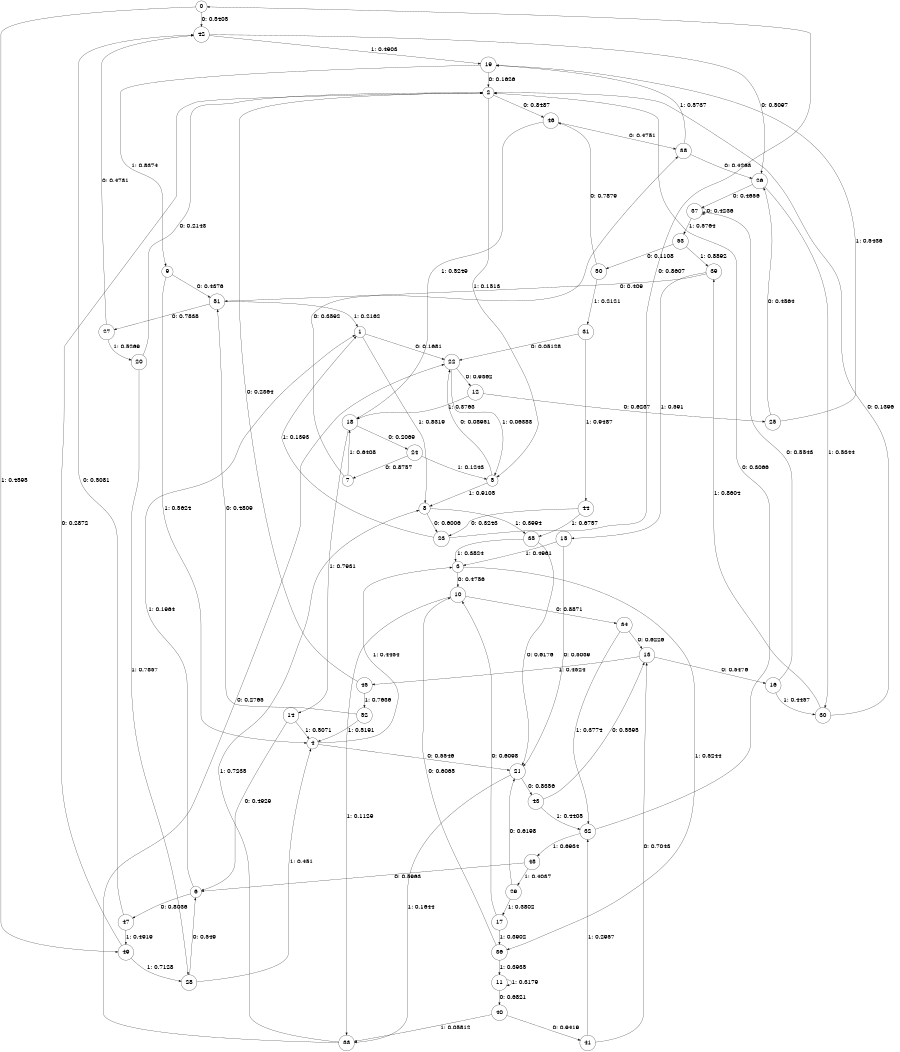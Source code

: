 digraph "ch5faceL9" {
size = "6,8.5";
ratio = "fill";
node [shape = circle];
node [fontsize = 24];
edge [fontsize = 24];
0 -> 42 [label = "0: 0.5405   "];
0 -> 49 [label = "1: 0.4595   "];
1 -> 22 [label = "0: 0.1681   "];
1 -> 8 [label = "1: 0.8319   "];
2 -> 46 [label = "0: 0.8487   "];
2 -> 5 [label = "1: 0.1513   "];
3 -> 10 [label = "0: 0.4756   "];
3 -> 36 [label = "1: 0.5244   "];
4 -> 21 [label = "0: 0.5546   "];
4 -> 3 [label = "1: 0.4454   "];
5 -> 22 [label = "0: 0.08951  "];
5 -> 8 [label = "1: 0.9105   "];
6 -> 47 [label = "0: 0.8036   "];
6 -> 1 [label = "1: 0.1964   "];
7 -> 38 [label = "0: 0.3592   "];
7 -> 18 [label = "1: 0.6408   "];
8 -> 23 [label = "0: 0.6006   "];
8 -> 35 [label = "1: 0.3994   "];
9 -> 51 [label = "0: 0.4376   "];
9 -> 4 [label = "1: 0.5624   "];
10 -> 34 [label = "0: 0.8871   "];
10 -> 33 [label = "1: 0.1129   "];
11 -> 40 [label = "0: 0.6821   "];
11 -> 11 [label = "1: 0.3179   "];
12 -> 25 [label = "0: 0.6237   "];
12 -> 18 [label = "1: 0.3763   "];
13 -> 16 [label = "0: 0.5476   "];
13 -> 45 [label = "1: 0.4524   "];
14 -> 6 [label = "0: 0.4929   "];
14 -> 4 [label = "1: 0.5071   "];
15 -> 21 [label = "0: 0.5039   "];
15 -> 3 [label = "1: 0.4961   "];
16 -> 37 [label = "0: 0.5543   "];
16 -> 30 [label = "1: 0.4457   "];
17 -> 10 [label = "0: 0.6098   "];
17 -> 36 [label = "1: 0.3902   "];
18 -> 24 [label = "0: 0.2069   "];
18 -> 14 [label = "1: 0.7931   "];
19 -> 2 [label = "0: 0.1626   "];
19 -> 9 [label = "1: 0.8374   "];
20 -> 2 [label = "0: 0.2143   "];
20 -> 28 [label = "1: 0.7857   "];
21 -> 43 [label = "0: 0.8356   "];
21 -> 33 [label = "1: 0.1644   "];
22 -> 12 [label = "0: 0.9362   "];
22 -> 5 [label = "1: 0.06383  "];
23 -> 0 [label = "0: 0.8607   "];
23 -> 1 [label = "1: 0.1393   "];
24 -> 7 [label = "0: 0.8757   "];
24 -> 5 [label = "1: 0.1243   "];
25 -> 26 [label = "0: 0.4564   "];
25 -> 19 [label = "1: 0.5436   "];
26 -> 37 [label = "0: 0.4656   "];
26 -> 30 [label = "1: 0.5344   "];
27 -> 42 [label = "0: 0.4731   "];
27 -> 20 [label = "1: 0.5269   "];
28 -> 6 [label = "0: 0.549    "];
28 -> 4 [label = "1: 0.451    "];
29 -> 21 [label = "0: 0.6198   "];
29 -> 17 [label = "1: 0.3802   "];
30 -> 2 [label = "0: 0.1396   "];
30 -> 39 [label = "1: 0.8604   "];
31 -> 22 [label = "0: 0.05128  "];
31 -> 44 [label = "1: 0.9487   "];
32 -> 2 [label = "0: 0.3066   "];
32 -> 48 [label = "1: 0.6934   "];
33 -> 22 [label = "0: 0.2765   "];
33 -> 8 [label = "1: 0.7235   "];
34 -> 13 [label = "0: 0.6226   "];
34 -> 32 [label = "1: 0.3774   "];
35 -> 21 [label = "0: 0.6176   "];
35 -> 3 [label = "1: 0.3824   "];
36 -> 10 [label = "0: 0.6065   "];
36 -> 11 [label = "1: 0.3935   "];
37 -> 37 [label = "0: 0.4236   "];
37 -> 53 [label = "1: 0.5764   "];
38 -> 26 [label = "0: 0.4263   "];
38 -> 19 [label = "1: 0.5737   "];
39 -> 51 [label = "0: 0.409    "];
39 -> 15 [label = "1: 0.591    "];
40 -> 41 [label = "0: 0.9419   "];
40 -> 33 [label = "1: 0.05812  "];
41 -> 13 [label = "0: 0.7043   "];
41 -> 32 [label = "1: 0.2957   "];
42 -> 26 [label = "0: 0.5097   "];
42 -> 19 [label = "1: 0.4903   "];
43 -> 13 [label = "0: 0.5595   "];
43 -> 32 [label = "1: 0.4405   "];
44 -> 23 [label = "0: 0.3243   "];
44 -> 35 [label = "1: 0.6757   "];
45 -> 2 [label = "0: 0.2364   "];
45 -> 52 [label = "1: 0.7636   "];
46 -> 38 [label = "0: 0.4751   "];
46 -> 18 [label = "1: 0.5249   "];
47 -> 42 [label = "0: 0.5081   "];
47 -> 49 [label = "1: 0.4919   "];
48 -> 6 [label = "0: 0.5963   "];
48 -> 29 [label = "1: 0.4037   "];
49 -> 2 [label = "0: 0.2872   "];
49 -> 28 [label = "1: 0.7128   "];
50 -> 46 [label = "0: 0.7879   "];
50 -> 31 [label = "1: 0.2121   "];
51 -> 27 [label = "0: 0.7838   "];
51 -> 1 [label = "1: 0.2162   "];
52 -> 51 [label = "0: 0.4809   "];
52 -> 4 [label = "1: 0.5191   "];
53 -> 50 [label = "0: 0.1108   "];
53 -> 39 [label = "1: 0.8892   "];
}